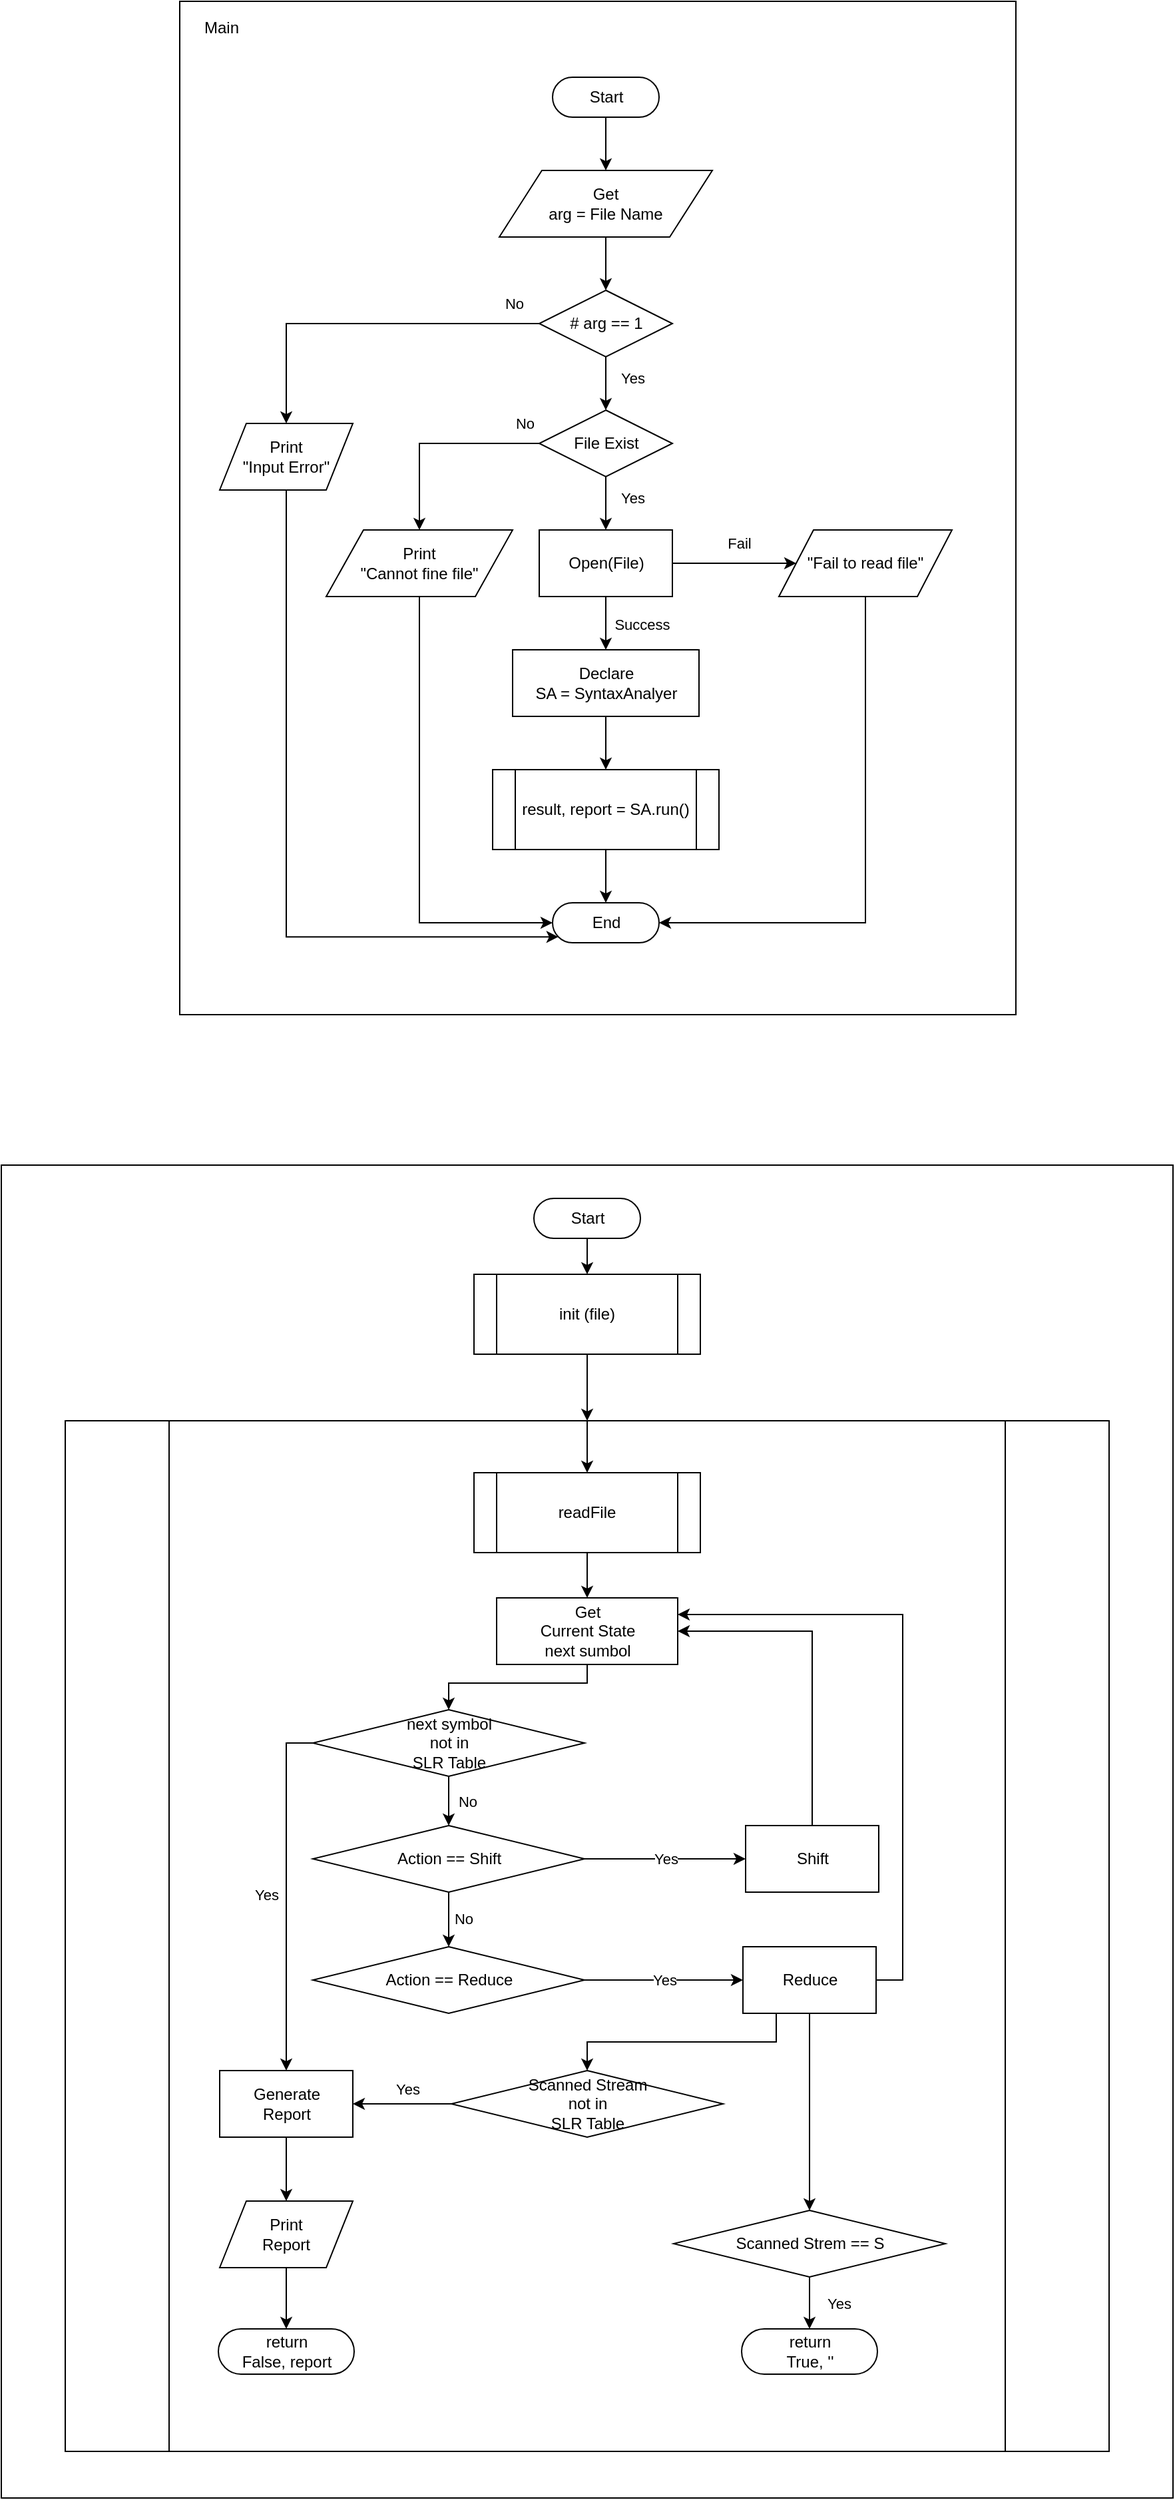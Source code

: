 <mxfile version="13.3.5" type="device"><diagram id="C5RBs43oDa-KdzZeNtuy" name="Page-1"><mxGraphModel dx="1367" dy="1327" grid="0" gridSize="10" guides="1" tooltips="1" connect="1" arrows="1" fold="1" page="0" pageScale="1" pageWidth="827" pageHeight="1169" math="0" shadow="0"><root><mxCell id="WIyWlLk6GJQsqaUBKTNV-0"/><mxCell id="WIyWlLk6GJQsqaUBKTNV-1" parent="WIyWlLk6GJQsqaUBKTNV-0"/><mxCell id="gfyrkZqWrEhR2Xw3BQQO-45" value="" style="html=1;dashed=0;whitespace=wrap;" vertex="1" parent="WIyWlLk6GJQsqaUBKTNV-1"><mxGeometry x="-114" y="957" width="880" height="1001" as="geometry"/></mxCell><mxCell id="gfyrkZqWrEhR2Xw3BQQO-48" value="" style="shape=process;whiteSpace=wrap;html=1;backgroundOutline=1;" vertex="1" parent="WIyWlLk6GJQsqaUBKTNV-1"><mxGeometry x="-66" y="1149" width="784" height="774" as="geometry"/></mxCell><mxCell id="gfyrkZqWrEhR2Xw3BQQO-42" value="" style="html=1;dashed=0;whitespace=wrap;" vertex="1" parent="WIyWlLk6GJQsqaUBKTNV-1"><mxGeometry x="20" y="83" width="628" height="761" as="geometry"/></mxCell><mxCell id="gfyrkZqWrEhR2Xw3BQQO-11" value="Yes" style="edgeStyle=orthogonalEdgeStyle;rounded=0;orthogonalLoop=1;jettySize=auto;html=1;exitX=0.5;exitY=1;exitDx=0;exitDy=0;entryX=0.5;entryY=0;entryDx=0;entryDy=0;" edge="1" parent="WIyWlLk6GJQsqaUBKTNV-1" source="gfyrkZqWrEhR2Xw3BQQO-18" target="gfyrkZqWrEhR2Xw3BQQO-31"><mxGeometry x="-0.2" y="20" relative="1" as="geometry"><mxPoint x="740" y="480" as="sourcePoint"/><mxPoint x="250" y="370" as="targetPoint"/><mxPoint as="offset"/></mxGeometry></mxCell><mxCell id="gfyrkZqWrEhR2Xw3BQQO-40" style="edgeStyle=orthogonalEdgeStyle;rounded=0;orthogonalLoop=1;jettySize=auto;html=1;exitX=0.5;exitY=1;exitDx=0;exitDy=0;entryX=0.5;entryY=0;entryDx=0;entryDy=0;" edge="1" parent="WIyWlLk6GJQsqaUBKTNV-1" source="gfyrkZqWrEhR2Xw3BQQO-13" target="gfyrkZqWrEhR2Xw3BQQO-39"><mxGeometry relative="1" as="geometry"/></mxCell><mxCell id="gfyrkZqWrEhR2Xw3BQQO-13" value="Declare&lt;br&gt;SA = SyntaxAnalyer" style="html=1;dashed=0;whitespace=wrap;" vertex="1" parent="WIyWlLk6GJQsqaUBKTNV-1"><mxGeometry x="270" y="570" width="140" height="50" as="geometry"/></mxCell><mxCell id="gfyrkZqWrEhR2Xw3BQQO-20" style="edgeStyle=orthogonalEdgeStyle;rounded=0;orthogonalLoop=1;jettySize=auto;html=1;exitX=0.5;exitY=1;exitDx=0;exitDy=0;entryX=0.5;entryY=0;entryDx=0;entryDy=0;" edge="1" parent="WIyWlLk6GJQsqaUBKTNV-1" source="gfyrkZqWrEhR2Xw3BQQO-14" target="gfyrkZqWrEhR2Xw3BQQO-17"><mxGeometry relative="1" as="geometry"/></mxCell><mxCell id="gfyrkZqWrEhR2Xw3BQQO-14" value="Get&lt;br&gt;arg = File Name" style="shape=parallelogram;perimeter=parallelogramPerimeter;whiteSpace=wrap;html=1;dashed=0;" vertex="1" parent="WIyWlLk6GJQsqaUBKTNV-1"><mxGeometry x="260" y="210" width="160" height="50" as="geometry"/></mxCell><mxCell id="gfyrkZqWrEhR2Xw3BQQO-16" style="edgeStyle=orthogonalEdgeStyle;rounded=0;orthogonalLoop=1;jettySize=auto;html=1;exitX=0.5;exitY=0.5;exitDx=0;exitDy=15;exitPerimeter=0;entryX=0.5;entryY=0;entryDx=0;entryDy=0;" edge="1" parent="WIyWlLk6GJQsqaUBKTNV-1" source="gfyrkZqWrEhR2Xw3BQQO-15" target="gfyrkZqWrEhR2Xw3BQQO-14"><mxGeometry relative="1" as="geometry"/></mxCell><mxCell id="gfyrkZqWrEhR2Xw3BQQO-15" value="Start" style="html=1;dashed=0;whitespace=wrap;shape=mxgraph.dfd.start" vertex="1" parent="WIyWlLk6GJQsqaUBKTNV-1"><mxGeometry x="300" y="140" width="80" height="30" as="geometry"/></mxCell><mxCell id="gfyrkZqWrEhR2Xw3BQQO-21" value="Yes" style="edgeStyle=orthogonalEdgeStyle;rounded=0;orthogonalLoop=1;jettySize=auto;html=1;exitX=0.5;exitY=1;exitDx=0;exitDy=0;entryX=0.5;entryY=0;entryDx=0;entryDy=0;" edge="1" parent="WIyWlLk6GJQsqaUBKTNV-1" source="gfyrkZqWrEhR2Xw3BQQO-17" target="gfyrkZqWrEhR2Xw3BQQO-18"><mxGeometry x="-0.2" y="20" relative="1" as="geometry"><mxPoint as="offset"/></mxGeometry></mxCell><mxCell id="gfyrkZqWrEhR2Xw3BQQO-24" value="No" style="edgeStyle=orthogonalEdgeStyle;rounded=0;orthogonalLoop=1;jettySize=auto;html=1;exitX=0;exitY=0.5;exitDx=0;exitDy=0;" edge="1" parent="WIyWlLk6GJQsqaUBKTNV-1" source="gfyrkZqWrEhR2Xw3BQQO-17" target="gfyrkZqWrEhR2Xw3BQQO-23"><mxGeometry x="-0.855" y="-15" relative="1" as="geometry"><mxPoint as="offset"/></mxGeometry></mxCell><mxCell id="gfyrkZqWrEhR2Xw3BQQO-17" value="# arg == 1" style="shape=rhombus;html=1;dashed=0;whitespace=wrap;perimeter=rhombusPerimeter;" vertex="1" parent="WIyWlLk6GJQsqaUBKTNV-1"><mxGeometry x="290" y="300" width="100" height="50" as="geometry"/></mxCell><mxCell id="gfyrkZqWrEhR2Xw3BQQO-26" value="No" style="edgeStyle=orthogonalEdgeStyle;rounded=0;orthogonalLoop=1;jettySize=auto;html=1;exitX=0;exitY=0.5;exitDx=0;exitDy=0;entryX=0.5;entryY=0;entryDx=0;entryDy=0;" edge="1" parent="WIyWlLk6GJQsqaUBKTNV-1" source="gfyrkZqWrEhR2Xw3BQQO-18" target="gfyrkZqWrEhR2Xw3BQQO-28"><mxGeometry x="-0.871" y="-15" relative="1" as="geometry"><mxPoint x="215" y="490" as="targetPoint"/><mxPoint x="-1" as="offset"/></mxGeometry></mxCell><mxCell id="gfyrkZqWrEhR2Xw3BQQO-18" value="File Exist" style="shape=rhombus;html=1;dashed=0;whitespace=wrap;perimeter=rhombusPerimeter;" vertex="1" parent="WIyWlLk6GJQsqaUBKTNV-1"><mxGeometry x="290" y="390" width="100" height="50" as="geometry"/></mxCell><mxCell id="gfyrkZqWrEhR2Xw3BQQO-22" value="End" style="html=1;dashed=0;whitespace=wrap;shape=mxgraph.dfd.start" vertex="1" parent="WIyWlLk6GJQsqaUBKTNV-1"><mxGeometry x="300" y="760" width="80" height="30" as="geometry"/></mxCell><mxCell id="gfyrkZqWrEhR2Xw3BQQO-35" style="edgeStyle=orthogonalEdgeStyle;rounded=0;orthogonalLoop=1;jettySize=auto;html=1;exitX=0.5;exitY=1;exitDx=0;exitDy=0;entryX=0;entryY=0;entryDx=4.395;entryDy=25.605;entryPerimeter=0;" edge="1" parent="WIyWlLk6GJQsqaUBKTNV-1" source="gfyrkZqWrEhR2Xw3BQQO-23" target="gfyrkZqWrEhR2Xw3BQQO-22"><mxGeometry relative="1" as="geometry"><Array as="points"><mxPoint x="100" y="786"/></Array></mxGeometry></mxCell><mxCell id="gfyrkZqWrEhR2Xw3BQQO-23" value="Print&lt;br&gt;&quot;Input Error&quot;" style="shape=parallelogram;perimeter=parallelogramPerimeter;whiteSpace=wrap;html=1;dashed=0;" vertex="1" parent="WIyWlLk6GJQsqaUBKTNV-1"><mxGeometry x="50" y="400" width="100" height="50" as="geometry"/></mxCell><mxCell id="gfyrkZqWrEhR2Xw3BQQO-33" style="edgeStyle=orthogonalEdgeStyle;rounded=0;orthogonalLoop=1;jettySize=auto;html=1;exitX=0.5;exitY=1;exitDx=0;exitDy=0;entryX=1;entryY=0.5;entryDx=0;entryDy=0;entryPerimeter=0;" edge="1" parent="WIyWlLk6GJQsqaUBKTNV-1" source="gfyrkZqWrEhR2Xw3BQQO-27" target="gfyrkZqWrEhR2Xw3BQQO-22"><mxGeometry relative="1" as="geometry"/></mxCell><mxCell id="gfyrkZqWrEhR2Xw3BQQO-27" value="&quot;Fail to read file&quot;" style="shape=parallelogram;perimeter=parallelogramPerimeter;whiteSpace=wrap;html=1;dashed=0;" vertex="1" parent="WIyWlLk6GJQsqaUBKTNV-1"><mxGeometry x="470" y="480" width="130" height="50" as="geometry"/></mxCell><mxCell id="gfyrkZqWrEhR2Xw3BQQO-34" style="edgeStyle=orthogonalEdgeStyle;rounded=0;orthogonalLoop=1;jettySize=auto;html=1;exitX=0.5;exitY=1;exitDx=0;exitDy=0;entryX=0;entryY=0.5;entryDx=0;entryDy=0;entryPerimeter=0;" edge="1" parent="WIyWlLk6GJQsqaUBKTNV-1" source="gfyrkZqWrEhR2Xw3BQQO-28" target="gfyrkZqWrEhR2Xw3BQQO-22"><mxGeometry relative="1" as="geometry"/></mxCell><mxCell id="gfyrkZqWrEhR2Xw3BQQO-28" value="Print&lt;br&gt;&quot;Cannot fine file&quot;" style="shape=parallelogram;perimeter=parallelogramPerimeter;whiteSpace=wrap;html=1;dashed=0;" vertex="1" parent="WIyWlLk6GJQsqaUBKTNV-1"><mxGeometry x="130" y="480" width="140" height="50" as="geometry"/></mxCell><mxCell id="gfyrkZqWrEhR2Xw3BQQO-32" value="Fail" style="edgeStyle=orthogonalEdgeStyle;rounded=0;orthogonalLoop=1;jettySize=auto;html=1;exitX=1;exitY=0.5;exitDx=0;exitDy=0;" edge="1" parent="WIyWlLk6GJQsqaUBKTNV-1" source="gfyrkZqWrEhR2Xw3BQQO-31" target="gfyrkZqWrEhR2Xw3BQQO-27"><mxGeometry x="0.075" y="15" relative="1" as="geometry"><mxPoint as="offset"/></mxGeometry></mxCell><mxCell id="gfyrkZqWrEhR2Xw3BQQO-36" value="Success" style="edgeStyle=orthogonalEdgeStyle;rounded=0;orthogonalLoop=1;jettySize=auto;html=1;exitX=0.5;exitY=1;exitDx=0;exitDy=0;entryX=0.5;entryY=0;entryDx=0;entryDy=0;" edge="1" parent="WIyWlLk6GJQsqaUBKTNV-1" source="gfyrkZqWrEhR2Xw3BQQO-31" target="gfyrkZqWrEhR2Xw3BQQO-13"><mxGeometry x="0.05" y="27" relative="1" as="geometry"><mxPoint as="offset"/></mxGeometry></mxCell><mxCell id="gfyrkZqWrEhR2Xw3BQQO-31" value="Open(File)" style="html=1;dashed=0;whitespace=wrap;" vertex="1" parent="WIyWlLk6GJQsqaUBKTNV-1"><mxGeometry x="290" y="480" width="100" height="50" as="geometry"/></mxCell><mxCell id="gfyrkZqWrEhR2Xw3BQQO-41" style="edgeStyle=orthogonalEdgeStyle;rounded=0;orthogonalLoop=1;jettySize=auto;html=1;exitX=0.5;exitY=1;exitDx=0;exitDy=0;entryX=0.5;entryY=0.5;entryDx=0;entryDy=-15;entryPerimeter=0;" edge="1" parent="WIyWlLk6GJQsqaUBKTNV-1" source="gfyrkZqWrEhR2Xw3BQQO-39" target="gfyrkZqWrEhR2Xw3BQQO-22"><mxGeometry relative="1" as="geometry"/></mxCell><mxCell id="gfyrkZqWrEhR2Xw3BQQO-39" value="result, report = SA.run()" style="shape=process;whiteSpace=wrap;html=1;backgroundOutline=1;" vertex="1" parent="WIyWlLk6GJQsqaUBKTNV-1"><mxGeometry x="255" y="660" width="170" height="60" as="geometry"/></mxCell><mxCell id="gfyrkZqWrEhR2Xw3BQQO-43" value="Main" style="text;html=1;align=center;verticalAlign=middle;resizable=0;points=[];autosize=1;" vertex="1" parent="WIyWlLk6GJQsqaUBKTNV-1"><mxGeometry x="33" y="94" width="36" height="18" as="geometry"/></mxCell><mxCell id="gfyrkZqWrEhR2Xw3BQQO-49" style="edgeStyle=orthogonalEdgeStyle;rounded=0;orthogonalLoop=1;jettySize=auto;html=1;exitX=0.5;exitY=0.5;exitDx=0;exitDy=15;exitPerimeter=0;entryX=0.5;entryY=0;entryDx=0;entryDy=0;" edge="1" parent="WIyWlLk6GJQsqaUBKTNV-1" source="gfyrkZqWrEhR2Xw3BQQO-46" target="gfyrkZqWrEhR2Xw3BQQO-47"><mxGeometry relative="1" as="geometry"/></mxCell><mxCell id="gfyrkZqWrEhR2Xw3BQQO-46" value="Start" style="html=1;dashed=0;whitespace=wrap;shape=mxgraph.dfd.start" vertex="1" parent="WIyWlLk6GJQsqaUBKTNV-1"><mxGeometry x="286" y="982" width="80" height="30" as="geometry"/></mxCell><mxCell id="gfyrkZqWrEhR2Xw3BQQO-50" style="edgeStyle=orthogonalEdgeStyle;rounded=0;orthogonalLoop=1;jettySize=auto;html=1;exitX=0.5;exitY=1;exitDx=0;exitDy=0;entryX=0.5;entryY=0;entryDx=0;entryDy=0;" edge="1" parent="WIyWlLk6GJQsqaUBKTNV-1" source="gfyrkZqWrEhR2Xw3BQQO-47" target="gfyrkZqWrEhR2Xw3BQQO-48"><mxGeometry relative="1" as="geometry"/></mxCell><mxCell id="gfyrkZqWrEhR2Xw3BQQO-47" value="init (file)" style="shape=process;whiteSpace=wrap;html=1;backgroundOutline=1;" vertex="1" parent="WIyWlLk6GJQsqaUBKTNV-1"><mxGeometry x="241" y="1039" width="170" height="60" as="geometry"/></mxCell><mxCell id="gfyrkZqWrEhR2Xw3BQQO-52" style="edgeStyle=orthogonalEdgeStyle;rounded=0;orthogonalLoop=1;jettySize=auto;html=1;exitX=0.5;exitY=0;exitDx=0;exitDy=0;entryX=0.5;entryY=0;entryDx=0;entryDy=0;" edge="1" parent="WIyWlLk6GJQsqaUBKTNV-1" source="gfyrkZqWrEhR2Xw3BQQO-48" target="gfyrkZqWrEhR2Xw3BQQO-51"><mxGeometry relative="1" as="geometry"/></mxCell><mxCell id="gfyrkZqWrEhR2Xw3BQQO-54" style="edgeStyle=orthogonalEdgeStyle;rounded=0;orthogonalLoop=1;jettySize=auto;html=1;exitX=0.5;exitY=1;exitDx=0;exitDy=0;entryX=0.5;entryY=0;entryDx=0;entryDy=0;" edge="1" parent="WIyWlLk6GJQsqaUBKTNV-1" source="gfyrkZqWrEhR2Xw3BQQO-51" target="gfyrkZqWrEhR2Xw3BQQO-53"><mxGeometry relative="1" as="geometry"/></mxCell><mxCell id="gfyrkZqWrEhR2Xw3BQQO-51" value="readFile" style="shape=process;whiteSpace=wrap;html=1;backgroundOutline=1;" vertex="1" parent="WIyWlLk6GJQsqaUBKTNV-1"><mxGeometry x="241" y="1188" width="170" height="60" as="geometry"/></mxCell><mxCell id="gfyrkZqWrEhR2Xw3BQQO-56" style="edgeStyle=orthogonalEdgeStyle;rounded=0;orthogonalLoop=1;jettySize=auto;html=1;exitX=0.5;exitY=1;exitDx=0;exitDy=0;entryX=0.5;entryY=0;entryDx=0;entryDy=0;" edge="1" parent="WIyWlLk6GJQsqaUBKTNV-1" source="gfyrkZqWrEhR2Xw3BQQO-53" target="gfyrkZqWrEhR2Xw3BQQO-55"><mxGeometry relative="1" as="geometry"><Array as="points"><mxPoint x="326" y="1346"/><mxPoint x="222" y="1346"/></Array></mxGeometry></mxCell><mxCell id="gfyrkZqWrEhR2Xw3BQQO-53" value="Get&lt;br&gt;Current State&lt;br&gt;next sumbol" style="html=1;dashed=0;whitespace=wrap;" vertex="1" parent="WIyWlLk6GJQsqaUBKTNV-1"><mxGeometry x="258" y="1282" width="136" height="50" as="geometry"/></mxCell><mxCell id="gfyrkZqWrEhR2Xw3BQQO-60" value="No" style="edgeStyle=orthogonalEdgeStyle;rounded=0;orthogonalLoop=1;jettySize=auto;html=1;exitX=0.5;exitY=1;exitDx=0;exitDy=0;entryX=0.5;entryY=0;entryDx=0;entryDy=0;" edge="1" parent="WIyWlLk6GJQsqaUBKTNV-1" source="gfyrkZqWrEhR2Xw3BQQO-55" target="gfyrkZqWrEhR2Xw3BQQO-58"><mxGeometry x="0.027" y="14" relative="1" as="geometry"><mxPoint as="offset"/></mxGeometry></mxCell><mxCell id="gfyrkZqWrEhR2Xw3BQQO-67" value="Yes" style="edgeStyle=orthogonalEdgeStyle;rounded=0;orthogonalLoop=1;jettySize=auto;html=1;exitX=0;exitY=0.5;exitDx=0;exitDy=0;" edge="1" parent="WIyWlLk6GJQsqaUBKTNV-1" source="gfyrkZqWrEhR2Xw3BQQO-55" target="gfyrkZqWrEhR2Xw3BQQO-63"><mxGeometry x="0.002" y="-15" relative="1" as="geometry"><mxPoint as="offset"/></mxGeometry></mxCell><mxCell id="gfyrkZqWrEhR2Xw3BQQO-55" value="next symbol &lt;br&gt;not in&lt;br&gt;SLR Table" style="shape=rhombus;html=1;dashed=0;whitespace=wrap;perimeter=rhombusPerimeter;" vertex="1" parent="WIyWlLk6GJQsqaUBKTNV-1"><mxGeometry x="120" y="1366" width="204" height="50" as="geometry"/></mxCell><mxCell id="gfyrkZqWrEhR2Xw3BQQO-57" value="return&lt;br&gt;False, report" style="html=1;dashed=0;whitespace=wrap;shape=mxgraph.dfd.start" vertex="1" parent="WIyWlLk6GJQsqaUBKTNV-1"><mxGeometry x="49" y="1831" width="102" height="34" as="geometry"/></mxCell><mxCell id="gfyrkZqWrEhR2Xw3BQQO-68" value="No" style="edgeStyle=orthogonalEdgeStyle;rounded=0;orthogonalLoop=1;jettySize=auto;html=1;exitX=0.5;exitY=1;exitDx=0;exitDy=0;entryX=0.5;entryY=0;entryDx=0;entryDy=0;" edge="1" parent="WIyWlLk6GJQsqaUBKTNV-1" source="gfyrkZqWrEhR2Xw3BQQO-58" target="gfyrkZqWrEhR2Xw3BQQO-59"><mxGeometry x="-0.024" y="11" relative="1" as="geometry"><mxPoint as="offset"/></mxGeometry></mxCell><mxCell id="gfyrkZqWrEhR2Xw3BQQO-70" value="Yes" style="edgeStyle=orthogonalEdgeStyle;rounded=0;orthogonalLoop=1;jettySize=auto;html=1;exitX=1;exitY=0.5;exitDx=0;exitDy=0;entryX=0;entryY=0.5;entryDx=0;entryDy=0;" edge="1" parent="WIyWlLk6GJQsqaUBKTNV-1" source="gfyrkZqWrEhR2Xw3BQQO-58" target="gfyrkZqWrEhR2Xw3BQQO-69"><mxGeometry relative="1" as="geometry"/></mxCell><mxCell id="gfyrkZqWrEhR2Xw3BQQO-58" value="Action == Shift" style="shape=rhombus;html=1;dashed=0;whitespace=wrap;perimeter=rhombusPerimeter;" vertex="1" parent="WIyWlLk6GJQsqaUBKTNV-1"><mxGeometry x="120" y="1453" width="204" height="50" as="geometry"/></mxCell><mxCell id="gfyrkZqWrEhR2Xw3BQQO-73" value="Yes" style="edgeStyle=orthogonalEdgeStyle;rounded=0;orthogonalLoop=1;jettySize=auto;html=1;exitX=1;exitY=0.5;exitDx=0;exitDy=0;entryX=0;entryY=0.5;entryDx=0;entryDy=0;" edge="1" parent="WIyWlLk6GJQsqaUBKTNV-1" source="gfyrkZqWrEhR2Xw3BQQO-59" target="gfyrkZqWrEhR2Xw3BQQO-72"><mxGeometry relative="1" as="geometry"/></mxCell><mxCell id="gfyrkZqWrEhR2Xw3BQQO-59" value="Action == Reduce" style="shape=rhombus;html=1;dashed=0;whitespace=wrap;perimeter=rhombusPerimeter;" vertex="1" parent="WIyWlLk6GJQsqaUBKTNV-1"><mxGeometry x="120" y="1544" width="204" height="50" as="geometry"/></mxCell><mxCell id="gfyrkZqWrEhR2Xw3BQQO-61" value="return&lt;br&gt;True, ''" style="html=1;dashed=0;whitespace=wrap;shape=mxgraph.dfd.start" vertex="1" parent="WIyWlLk6GJQsqaUBKTNV-1"><mxGeometry x="442" y="1831" width="102" height="34" as="geometry"/></mxCell><mxCell id="gfyrkZqWrEhR2Xw3BQQO-65" style="edgeStyle=orthogonalEdgeStyle;rounded=0;orthogonalLoop=1;jettySize=auto;html=1;exitX=0.5;exitY=1;exitDx=0;exitDy=0;" edge="1" parent="WIyWlLk6GJQsqaUBKTNV-1" source="gfyrkZqWrEhR2Xw3BQQO-63" target="gfyrkZqWrEhR2Xw3BQQO-64"><mxGeometry relative="1" as="geometry"/></mxCell><mxCell id="gfyrkZqWrEhR2Xw3BQQO-63" value="Generate&lt;br&gt;Report" style="html=1;dashed=0;whitespace=wrap;" vertex="1" parent="WIyWlLk6GJQsqaUBKTNV-1"><mxGeometry x="50" y="1637" width="100" height="50" as="geometry"/></mxCell><mxCell id="gfyrkZqWrEhR2Xw3BQQO-66" style="edgeStyle=orthogonalEdgeStyle;rounded=0;orthogonalLoop=1;jettySize=auto;html=1;exitX=0.5;exitY=1;exitDx=0;exitDy=0;entryX=0.5;entryY=0.5;entryDx=0;entryDy=-17;entryPerimeter=0;" edge="1" parent="WIyWlLk6GJQsqaUBKTNV-1" source="gfyrkZqWrEhR2Xw3BQQO-64" target="gfyrkZqWrEhR2Xw3BQQO-57"><mxGeometry relative="1" as="geometry"/></mxCell><mxCell id="gfyrkZqWrEhR2Xw3BQQO-64" value="Print&lt;br&gt;Report" style="shape=parallelogram;perimeter=parallelogramPerimeter;whiteSpace=wrap;html=1;dashed=0;" vertex="1" parent="WIyWlLk6GJQsqaUBKTNV-1"><mxGeometry x="50" y="1735" width="100" height="50" as="geometry"/></mxCell><mxCell id="gfyrkZqWrEhR2Xw3BQQO-71" style="edgeStyle=orthogonalEdgeStyle;rounded=0;orthogonalLoop=1;jettySize=auto;html=1;exitX=0.5;exitY=0;exitDx=0;exitDy=0;entryX=1;entryY=0.5;entryDx=0;entryDy=0;" edge="1" parent="WIyWlLk6GJQsqaUBKTNV-1" source="gfyrkZqWrEhR2Xw3BQQO-69" target="gfyrkZqWrEhR2Xw3BQQO-53"><mxGeometry relative="1" as="geometry"/></mxCell><mxCell id="gfyrkZqWrEhR2Xw3BQQO-69" value="Shift" style="html=1;dashed=0;whitespace=wrap;" vertex="1" parent="WIyWlLk6GJQsqaUBKTNV-1"><mxGeometry x="445" y="1453" width="100" height="50" as="geometry"/></mxCell><mxCell id="gfyrkZqWrEhR2Xw3BQQO-74" style="edgeStyle=orthogonalEdgeStyle;rounded=0;orthogonalLoop=1;jettySize=auto;html=1;exitX=1;exitY=0.5;exitDx=0;exitDy=0;entryX=1;entryY=0.25;entryDx=0;entryDy=0;" edge="1" parent="WIyWlLk6GJQsqaUBKTNV-1" source="gfyrkZqWrEhR2Xw3BQQO-72" target="gfyrkZqWrEhR2Xw3BQQO-53"><mxGeometry relative="1" as="geometry"/></mxCell><mxCell id="gfyrkZqWrEhR2Xw3BQQO-77" style="edgeStyle=orthogonalEdgeStyle;rounded=0;orthogonalLoop=1;jettySize=auto;html=1;exitX=0.5;exitY=1;exitDx=0;exitDy=0;entryX=0.5;entryY=0;entryDx=0;entryDy=0;" edge="1" parent="WIyWlLk6GJQsqaUBKTNV-1" source="gfyrkZqWrEhR2Xw3BQQO-72" target="gfyrkZqWrEhR2Xw3BQQO-75"><mxGeometry relative="1" as="geometry"/></mxCell><mxCell id="gfyrkZqWrEhR2Xw3BQQO-79" style="edgeStyle=orthogonalEdgeStyle;rounded=0;orthogonalLoop=1;jettySize=auto;html=1;exitX=0.25;exitY=1;exitDx=0;exitDy=0;" edge="1" parent="WIyWlLk6GJQsqaUBKTNV-1" source="gfyrkZqWrEhR2Xw3BQQO-72" target="gfyrkZqWrEhR2Xw3BQQO-76"><mxGeometry relative="1" as="geometry"/></mxCell><mxCell id="gfyrkZqWrEhR2Xw3BQQO-72" value="Reduce" style="html=1;dashed=0;whitespace=wrap;" vertex="1" parent="WIyWlLk6GJQsqaUBKTNV-1"><mxGeometry x="443" y="1544" width="100" height="50" as="geometry"/></mxCell><mxCell id="gfyrkZqWrEhR2Xw3BQQO-78" value="Yes" style="edgeStyle=orthogonalEdgeStyle;rounded=0;orthogonalLoop=1;jettySize=auto;html=1;exitX=0.5;exitY=1;exitDx=0;exitDy=0;entryX=0.5;entryY=0.5;entryDx=0;entryDy=-17;entryPerimeter=0;" edge="1" parent="WIyWlLk6GJQsqaUBKTNV-1" source="gfyrkZqWrEhR2Xw3BQQO-75" target="gfyrkZqWrEhR2Xw3BQQO-61"><mxGeometry x="0.077" y="22" relative="1" as="geometry"><mxPoint y="-1" as="offset"/></mxGeometry></mxCell><mxCell id="gfyrkZqWrEhR2Xw3BQQO-75" value="Scanned Strem == S" style="shape=rhombus;html=1;dashed=0;whitespace=wrap;perimeter=rhombusPerimeter;" vertex="1" parent="WIyWlLk6GJQsqaUBKTNV-1"><mxGeometry x="391" y="1742" width="204" height="50" as="geometry"/></mxCell><mxCell id="gfyrkZqWrEhR2Xw3BQQO-80" value="Yes" style="edgeStyle=orthogonalEdgeStyle;rounded=0;orthogonalLoop=1;jettySize=auto;html=1;exitX=0;exitY=0.5;exitDx=0;exitDy=0;entryX=1;entryY=0.5;entryDx=0;entryDy=0;" edge="1" parent="WIyWlLk6GJQsqaUBKTNV-1" source="gfyrkZqWrEhR2Xw3BQQO-76" target="gfyrkZqWrEhR2Xw3BQQO-63"><mxGeometry x="-0.108" y="-11" relative="1" as="geometry"><mxPoint as="offset"/></mxGeometry></mxCell><mxCell id="gfyrkZqWrEhR2Xw3BQQO-76" value="Scanned Stream&lt;br&gt;not in&lt;br&gt;SLR Table" style="shape=rhombus;html=1;dashed=0;whitespace=wrap;perimeter=rhombusPerimeter;" vertex="1" parent="WIyWlLk6GJQsqaUBKTNV-1"><mxGeometry x="224" y="1637" width="204" height="50" as="geometry"/></mxCell></root></mxGraphModel></diagram></mxfile>